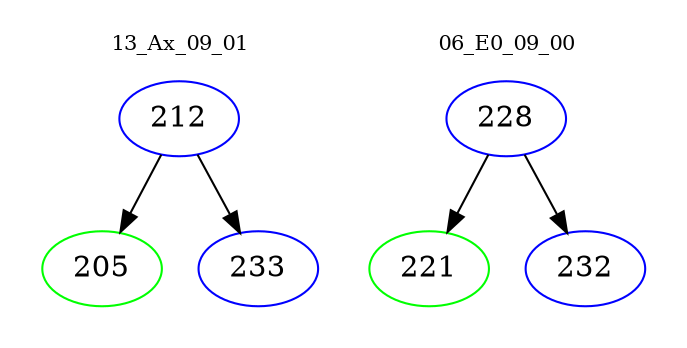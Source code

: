 digraph{
subgraph cluster_0 {
color = white
label = "13_Ax_09_01";
fontsize=10;
T0_212 [label="212", color="blue"]
T0_212 -> T0_205 [color="black"]
T0_205 [label="205", color="green"]
T0_212 -> T0_233 [color="black"]
T0_233 [label="233", color="blue"]
}
subgraph cluster_1 {
color = white
label = "06_E0_09_00";
fontsize=10;
T1_228 [label="228", color="blue"]
T1_228 -> T1_221 [color="black"]
T1_221 [label="221", color="green"]
T1_228 -> T1_232 [color="black"]
T1_232 [label="232", color="blue"]
}
}
